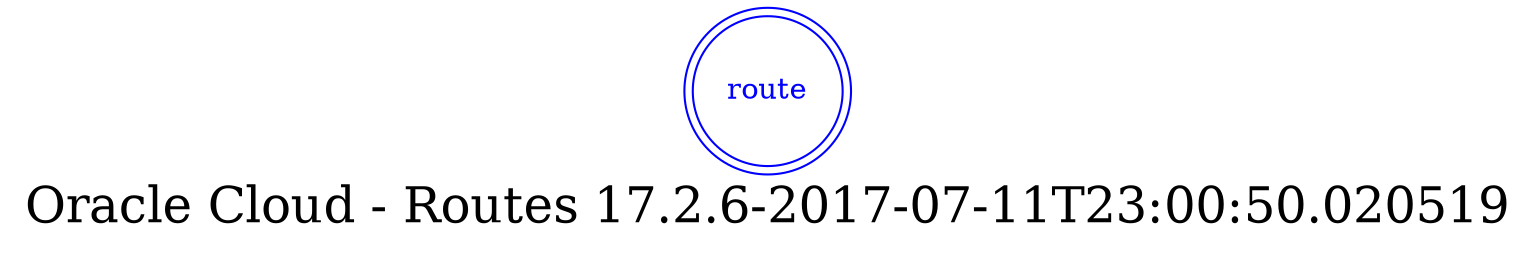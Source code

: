 digraph LexiconGraph {
graph[label="Oracle Cloud - Routes 17.2.6-2017-07-11T23:00:50.020519", fontsize=24]
splines=true
"route" [color=blue, fontcolor=blue, shape=doublecircle]
}
